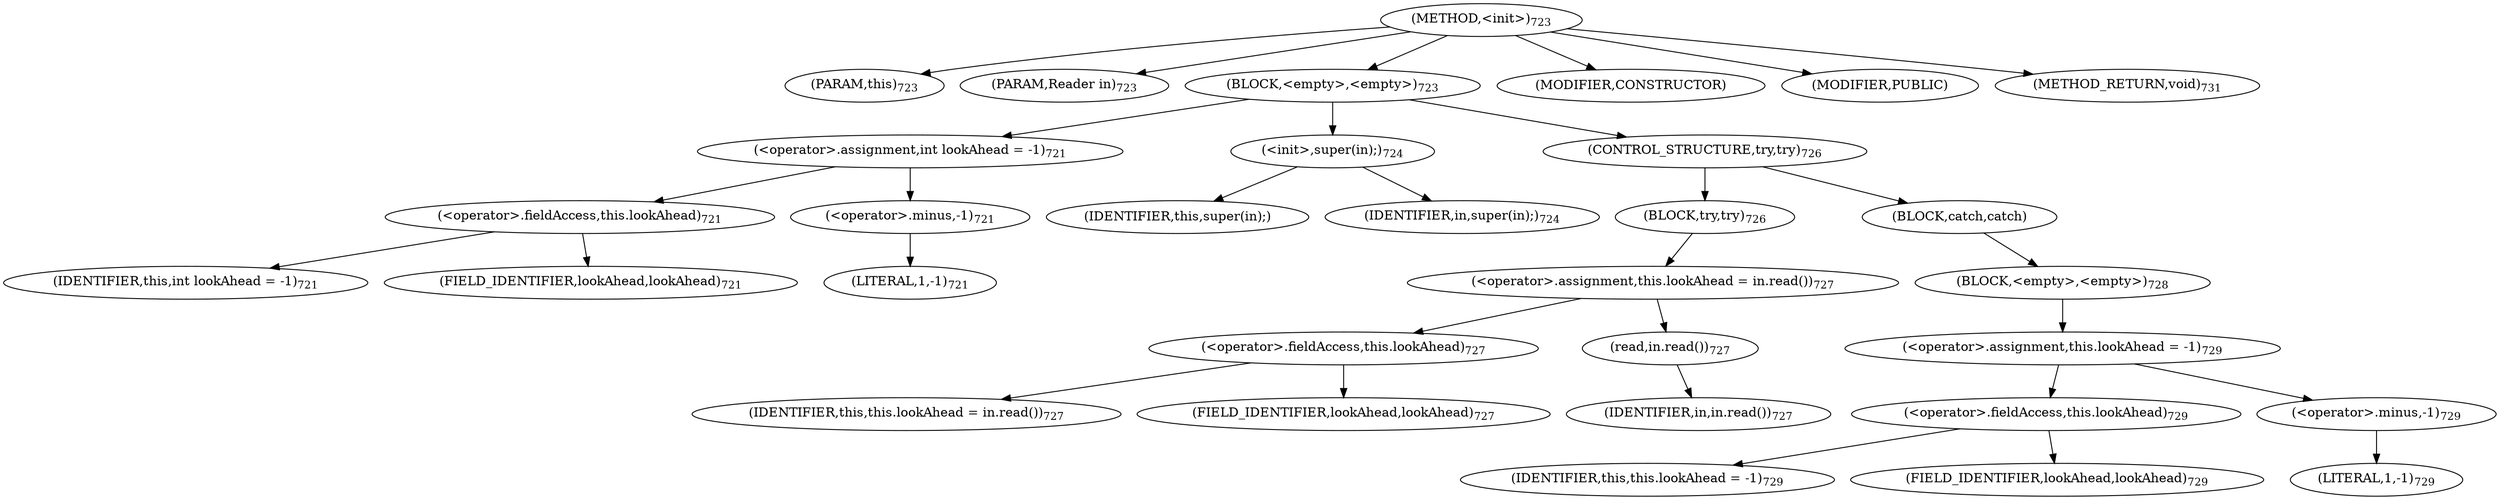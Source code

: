 digraph "&lt;init&gt;" {  
"1635" [label = <(METHOD,&lt;init&gt;)<SUB>723</SUB>> ]
"138" [label = <(PARAM,this)<SUB>723</SUB>> ]
"1636" [label = <(PARAM,Reader in)<SUB>723</SUB>> ]
"1637" [label = <(BLOCK,&lt;empty&gt;,&lt;empty&gt;)<SUB>723</SUB>> ]
"1638" [label = <(&lt;operator&gt;.assignment,int lookAhead = -1)<SUB>721</SUB>> ]
"1639" [label = <(&lt;operator&gt;.fieldAccess,this.lookAhead)<SUB>721</SUB>> ]
"1640" [label = <(IDENTIFIER,this,int lookAhead = -1)<SUB>721</SUB>> ]
"1641" [label = <(FIELD_IDENTIFIER,lookAhead,lookAhead)<SUB>721</SUB>> ]
"1642" [label = <(&lt;operator&gt;.minus,-1)<SUB>721</SUB>> ]
"1643" [label = <(LITERAL,1,-1)<SUB>721</SUB>> ]
"1644" [label = <(&lt;init&gt;,super(in);)<SUB>724</SUB>> ]
"137" [label = <(IDENTIFIER,this,super(in);)> ]
"1645" [label = <(IDENTIFIER,in,super(in);)<SUB>724</SUB>> ]
"1646" [label = <(CONTROL_STRUCTURE,try,try)<SUB>726</SUB>> ]
"1647" [label = <(BLOCK,try,try)<SUB>726</SUB>> ]
"1648" [label = <(&lt;operator&gt;.assignment,this.lookAhead = in.read())<SUB>727</SUB>> ]
"1649" [label = <(&lt;operator&gt;.fieldAccess,this.lookAhead)<SUB>727</SUB>> ]
"1650" [label = <(IDENTIFIER,this,this.lookAhead = in.read())<SUB>727</SUB>> ]
"1651" [label = <(FIELD_IDENTIFIER,lookAhead,lookAhead)<SUB>727</SUB>> ]
"1652" [label = <(read,in.read())<SUB>727</SUB>> ]
"1653" [label = <(IDENTIFIER,in,in.read())<SUB>727</SUB>> ]
"1654" [label = <(BLOCK,catch,catch)> ]
"1655" [label = <(BLOCK,&lt;empty&gt;,&lt;empty&gt;)<SUB>728</SUB>> ]
"1656" [label = <(&lt;operator&gt;.assignment,this.lookAhead = -1)<SUB>729</SUB>> ]
"1657" [label = <(&lt;operator&gt;.fieldAccess,this.lookAhead)<SUB>729</SUB>> ]
"1658" [label = <(IDENTIFIER,this,this.lookAhead = -1)<SUB>729</SUB>> ]
"1659" [label = <(FIELD_IDENTIFIER,lookAhead,lookAhead)<SUB>729</SUB>> ]
"1660" [label = <(&lt;operator&gt;.minus,-1)<SUB>729</SUB>> ]
"1661" [label = <(LITERAL,1,-1)<SUB>729</SUB>> ]
"1662" [label = <(MODIFIER,CONSTRUCTOR)> ]
"1663" [label = <(MODIFIER,PUBLIC)> ]
"1664" [label = <(METHOD_RETURN,void)<SUB>731</SUB>> ]
  "1635" -> "138" 
  "1635" -> "1636" 
  "1635" -> "1637" 
  "1635" -> "1662" 
  "1635" -> "1663" 
  "1635" -> "1664" 
  "1637" -> "1638" 
  "1637" -> "1644" 
  "1637" -> "1646" 
  "1638" -> "1639" 
  "1638" -> "1642" 
  "1639" -> "1640" 
  "1639" -> "1641" 
  "1642" -> "1643" 
  "1644" -> "137" 
  "1644" -> "1645" 
  "1646" -> "1647" 
  "1646" -> "1654" 
  "1647" -> "1648" 
  "1648" -> "1649" 
  "1648" -> "1652" 
  "1649" -> "1650" 
  "1649" -> "1651" 
  "1652" -> "1653" 
  "1654" -> "1655" 
  "1655" -> "1656" 
  "1656" -> "1657" 
  "1656" -> "1660" 
  "1657" -> "1658" 
  "1657" -> "1659" 
  "1660" -> "1661" 
}
